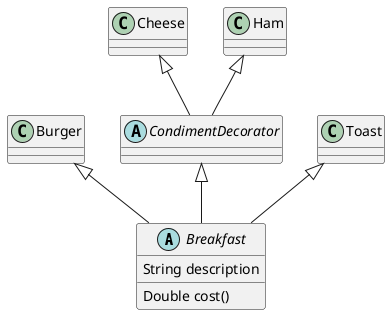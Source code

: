 @startuml

abstract class Breakfast
class Burger
class Cheese
abstract class CondimentDecorator

Burger<|--Breakfast
Cheese <|-- CondimentDecorator
Ham <|-- CondimentDecorator
Toast <|-- Breakfast
CondimentDecorator<|--Breakfast

abstract class Breakfast {
String description
Double cost()
}
@enduml